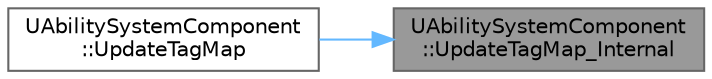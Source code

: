 digraph "UAbilitySystemComponent::UpdateTagMap_Internal"
{
 // INTERACTIVE_SVG=YES
 // LATEX_PDF_SIZE
  bgcolor="transparent";
  edge [fontname=Helvetica,fontsize=10,labelfontname=Helvetica,labelfontsize=10];
  node [fontname=Helvetica,fontsize=10,shape=box,height=0.2,width=0.4];
  rankdir="RL";
  Node1 [id="Node000001",label="UAbilitySystemComponent\l::UpdateTagMap_Internal",height=0.2,width=0.4,color="gray40", fillcolor="grey60", style="filled", fontcolor="black",tooltip=" "];
  Node1 -> Node2 [id="edge1_Node000001_Node000002",dir="back",color="steelblue1",style="solid",tooltip=" "];
  Node2 [id="Node000002",label="UAbilitySystemComponent\l::UpdateTagMap",height=0.2,width=0.4,color="grey40", fillcolor="white", style="filled",URL="$d4/d2d/classUAbilitySystemComponent.html#a7928d760317a253ee05ffedffe5722d5",tooltip="Update the number of instances of a given tag and calls callback."];
}
